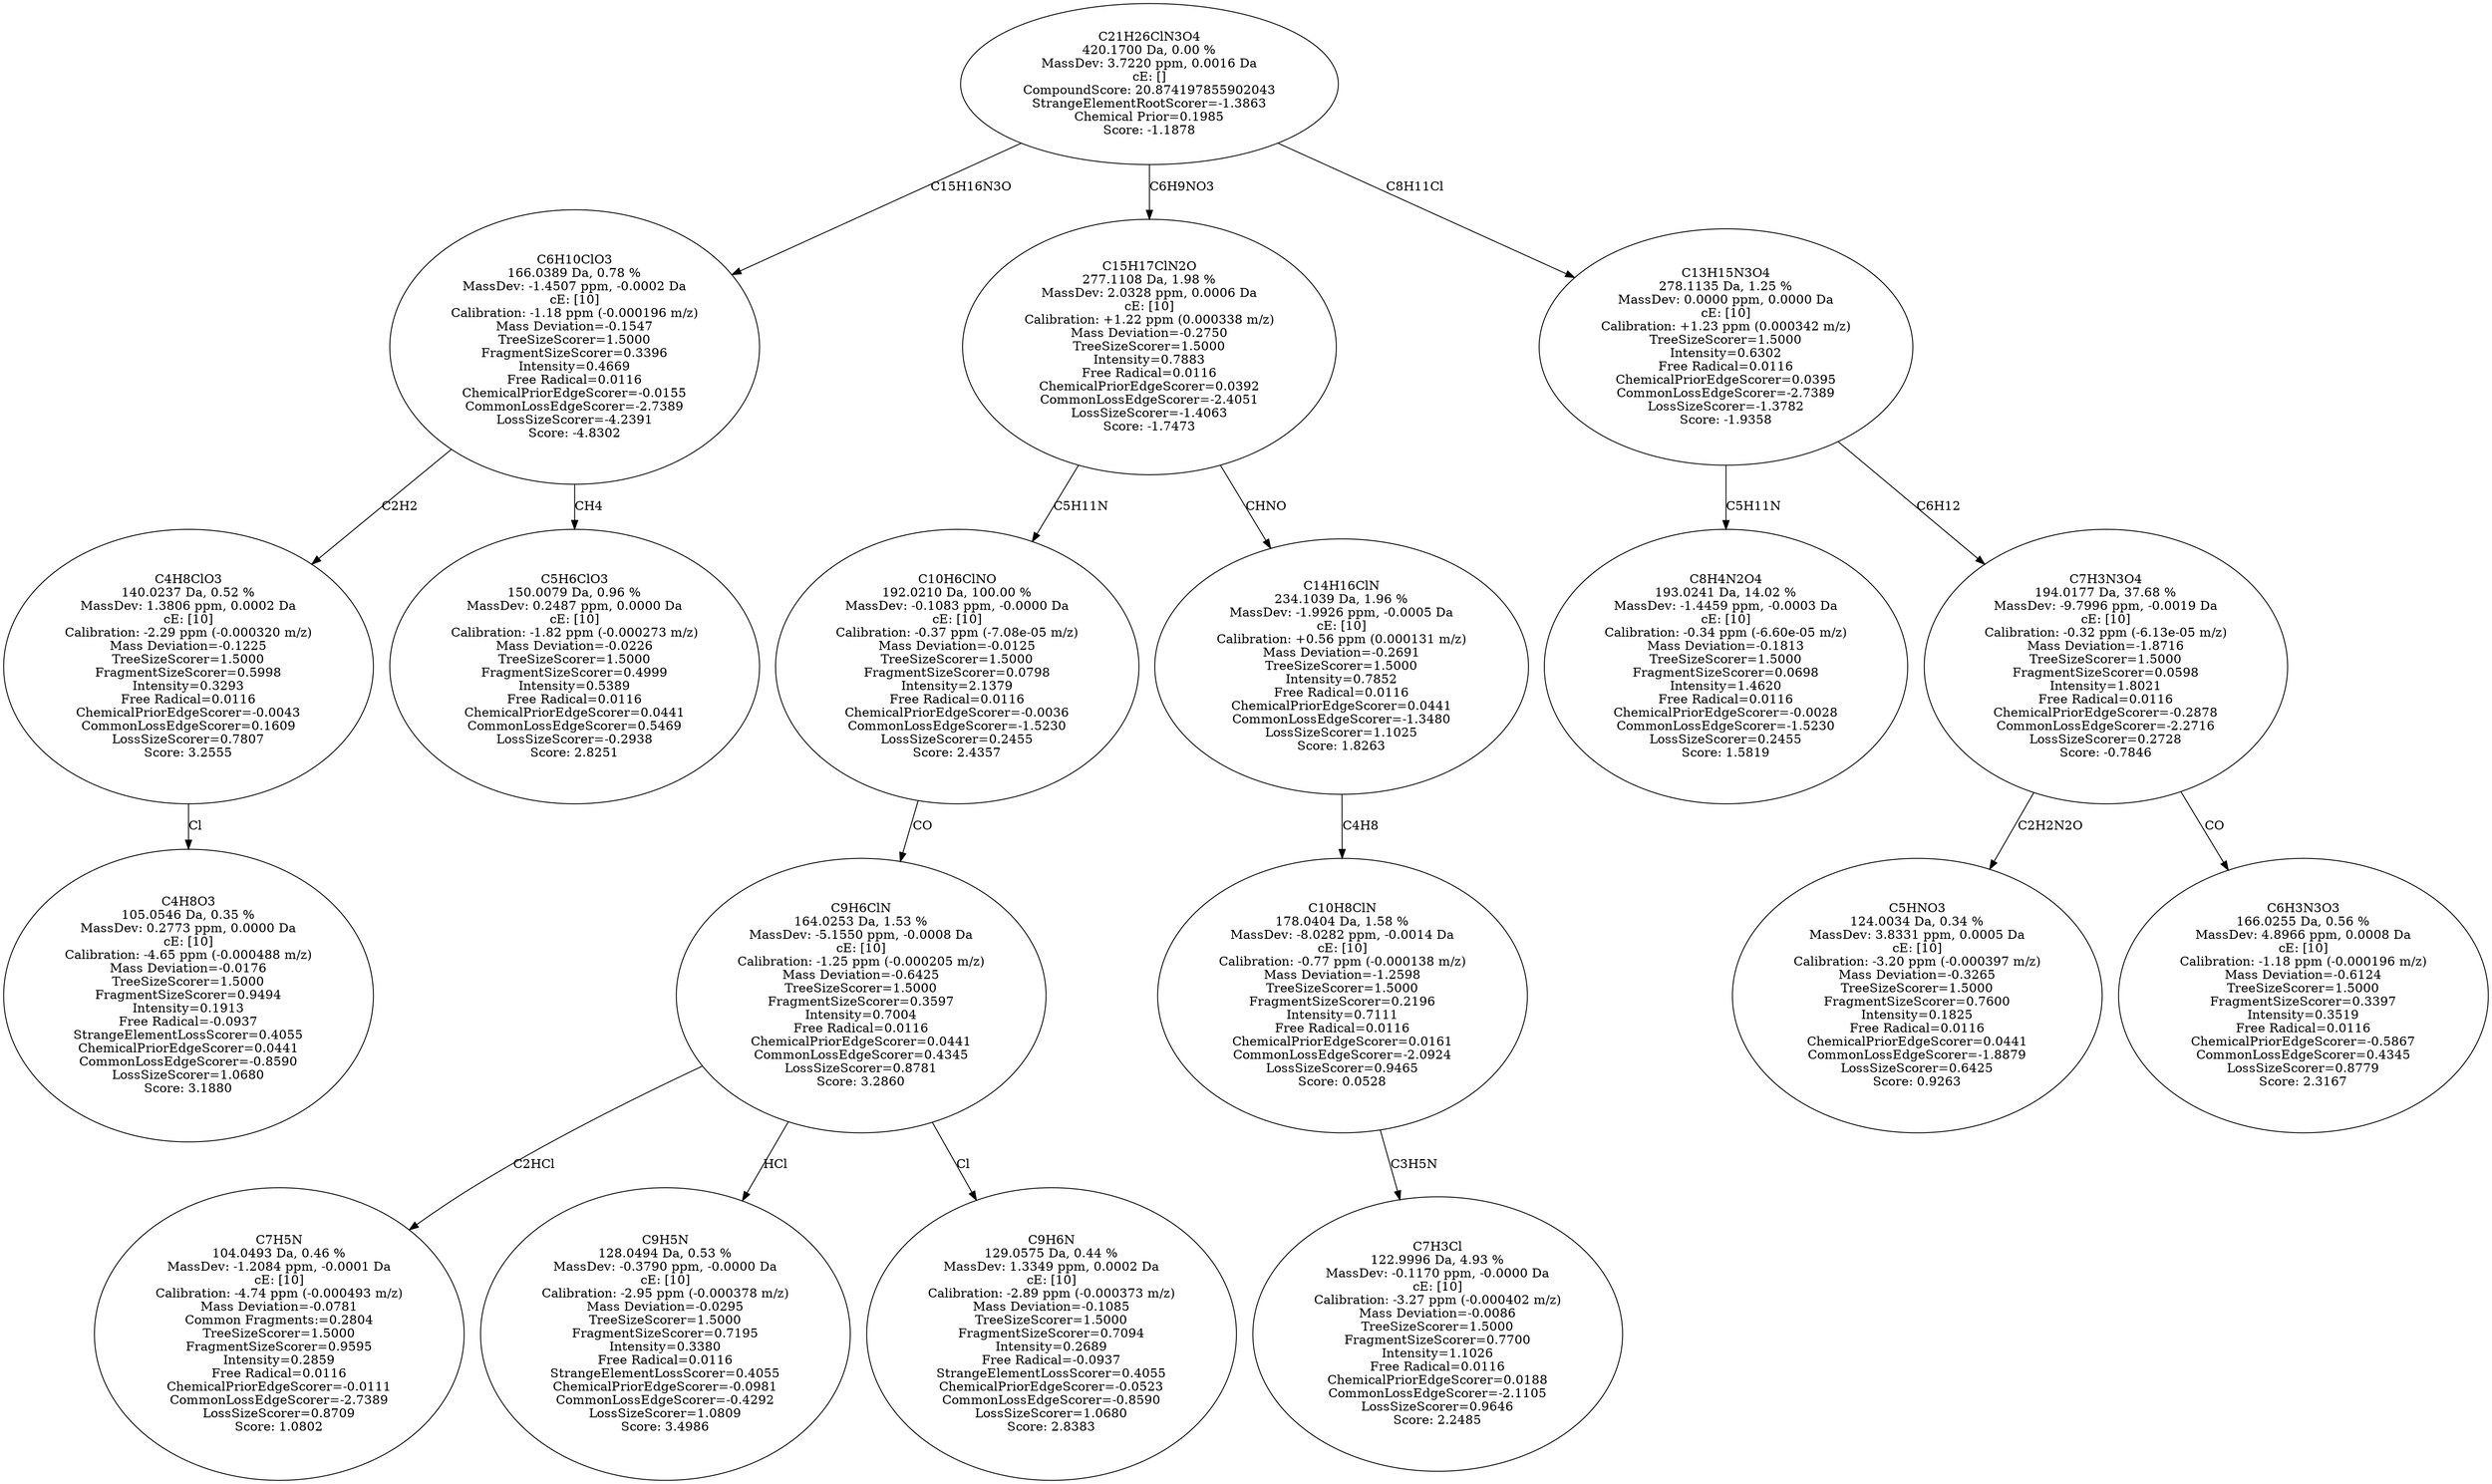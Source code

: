 strict digraph {
v1 [label="C4H8O3\n105.0546 Da, 0.35 %\nMassDev: 0.2773 ppm, 0.0000 Da\ncE: [10]\nCalibration: -4.65 ppm (-0.000488 m/z)\nMass Deviation=-0.0176\nTreeSizeScorer=1.5000\nFragmentSizeScorer=0.9494\nIntensity=0.1913\nFree Radical=-0.0937\nStrangeElementLossScorer=0.4055\nChemicalPriorEdgeScorer=0.0441\nCommonLossEdgeScorer=-0.8590\nLossSizeScorer=1.0680\nScore: 3.1880"];
v2 [label="C4H8ClO3\n140.0237 Da, 0.52 %\nMassDev: 1.3806 ppm, 0.0002 Da\ncE: [10]\nCalibration: -2.29 ppm (-0.000320 m/z)\nMass Deviation=-0.1225\nTreeSizeScorer=1.5000\nFragmentSizeScorer=0.5998\nIntensity=0.3293\nFree Radical=0.0116\nChemicalPriorEdgeScorer=-0.0043\nCommonLossEdgeScorer=0.1609\nLossSizeScorer=0.7807\nScore: 3.2555"];
v3 [label="C5H6ClO3\n150.0079 Da, 0.96 %\nMassDev: 0.2487 ppm, 0.0000 Da\ncE: [10]\nCalibration: -1.82 ppm (-0.000273 m/z)\nMass Deviation=-0.0226\nTreeSizeScorer=1.5000\nFragmentSizeScorer=0.4999\nIntensity=0.5389\nFree Radical=0.0116\nChemicalPriorEdgeScorer=0.0441\nCommonLossEdgeScorer=0.5469\nLossSizeScorer=-0.2938\nScore: 2.8251"];
v4 [label="C6H10ClO3\n166.0389 Da, 0.78 %\nMassDev: -1.4507 ppm, -0.0002 Da\ncE: [10]\nCalibration: -1.18 ppm (-0.000196 m/z)\nMass Deviation=-0.1547\nTreeSizeScorer=1.5000\nFragmentSizeScorer=0.3396\nIntensity=0.4669\nFree Radical=0.0116\nChemicalPriorEdgeScorer=-0.0155\nCommonLossEdgeScorer=-2.7389\nLossSizeScorer=-4.2391\nScore: -4.8302"];
v5 [label="C7H5N\n104.0493 Da, 0.46 %\nMassDev: -1.2084 ppm, -0.0001 Da\ncE: [10]\nCalibration: -4.74 ppm (-0.000493 m/z)\nMass Deviation=-0.0781\nCommon Fragments:=0.2804\nTreeSizeScorer=1.5000\nFragmentSizeScorer=0.9595\nIntensity=0.2859\nFree Radical=0.0116\nChemicalPriorEdgeScorer=-0.0111\nCommonLossEdgeScorer=-2.7389\nLossSizeScorer=0.8709\nScore: 1.0802"];
v6 [label="C9H5N\n128.0494 Da, 0.53 %\nMassDev: -0.3790 ppm, -0.0000 Da\ncE: [10]\nCalibration: -2.95 ppm (-0.000378 m/z)\nMass Deviation=-0.0295\nTreeSizeScorer=1.5000\nFragmentSizeScorer=0.7195\nIntensity=0.3380\nFree Radical=0.0116\nStrangeElementLossScorer=0.4055\nChemicalPriorEdgeScorer=-0.0981\nCommonLossEdgeScorer=-0.4292\nLossSizeScorer=1.0809\nScore: 3.4986"];
v7 [label="C9H6N\n129.0575 Da, 0.44 %\nMassDev: 1.3349 ppm, 0.0002 Da\ncE: [10]\nCalibration: -2.89 ppm (-0.000373 m/z)\nMass Deviation=-0.1085\nTreeSizeScorer=1.5000\nFragmentSizeScorer=0.7094\nIntensity=0.2689\nFree Radical=-0.0937\nStrangeElementLossScorer=0.4055\nChemicalPriorEdgeScorer=-0.0523\nCommonLossEdgeScorer=-0.8590\nLossSizeScorer=1.0680\nScore: 2.8383"];
v8 [label="C9H6ClN\n164.0253 Da, 1.53 %\nMassDev: -5.1550 ppm, -0.0008 Da\ncE: [10]\nCalibration: -1.25 ppm (-0.000205 m/z)\nMass Deviation=-0.6425\nTreeSizeScorer=1.5000\nFragmentSizeScorer=0.3597\nIntensity=0.7004\nFree Radical=0.0116\nChemicalPriorEdgeScorer=0.0441\nCommonLossEdgeScorer=0.4345\nLossSizeScorer=0.8781\nScore: 3.2860"];
v9 [label="C10H6ClNO\n192.0210 Da, 100.00 %\nMassDev: -0.1083 ppm, -0.0000 Da\ncE: [10]\nCalibration: -0.37 ppm (-7.08e-05 m/z)\nMass Deviation=-0.0125\nTreeSizeScorer=1.5000\nFragmentSizeScorer=0.0798\nIntensity=2.1379\nFree Radical=0.0116\nChemicalPriorEdgeScorer=-0.0036\nCommonLossEdgeScorer=-1.5230\nLossSizeScorer=0.2455\nScore: 2.4357"];
v10 [label="C7H3Cl\n122.9996 Da, 4.93 %\nMassDev: -0.1170 ppm, -0.0000 Da\ncE: [10]\nCalibration: -3.27 ppm (-0.000402 m/z)\nMass Deviation=-0.0086\nTreeSizeScorer=1.5000\nFragmentSizeScorer=0.7700\nIntensity=1.1026\nFree Radical=0.0116\nChemicalPriorEdgeScorer=0.0188\nCommonLossEdgeScorer=-2.1105\nLossSizeScorer=0.9646\nScore: 2.2485"];
v11 [label="C10H8ClN\n178.0404 Da, 1.58 %\nMassDev: -8.0282 ppm, -0.0014 Da\ncE: [10]\nCalibration: -0.77 ppm (-0.000138 m/z)\nMass Deviation=-1.2598\nTreeSizeScorer=1.5000\nFragmentSizeScorer=0.2196\nIntensity=0.7111\nFree Radical=0.0116\nChemicalPriorEdgeScorer=0.0161\nCommonLossEdgeScorer=-2.0924\nLossSizeScorer=0.9465\nScore: 0.0528"];
v12 [label="C14H16ClN\n234.1039 Da, 1.96 %\nMassDev: -1.9926 ppm, -0.0005 Da\ncE: [10]\nCalibration: +0.56 ppm (0.000131 m/z)\nMass Deviation=-0.2691\nTreeSizeScorer=1.5000\nIntensity=0.7852\nFree Radical=0.0116\nChemicalPriorEdgeScorer=0.0441\nCommonLossEdgeScorer=-1.3480\nLossSizeScorer=1.1025\nScore: 1.8263"];
v13 [label="C15H17ClN2O\n277.1108 Da, 1.98 %\nMassDev: 2.0328 ppm, 0.0006 Da\ncE: [10]\nCalibration: +1.22 ppm (0.000338 m/z)\nMass Deviation=-0.2750\nTreeSizeScorer=1.5000\nIntensity=0.7883\nFree Radical=0.0116\nChemicalPriorEdgeScorer=0.0392\nCommonLossEdgeScorer=-2.4051\nLossSizeScorer=-1.4063\nScore: -1.7473"];
v14 [label="C8H4N2O4\n193.0241 Da, 14.02 %\nMassDev: -1.4459 ppm, -0.0003 Da\ncE: [10]\nCalibration: -0.34 ppm (-6.60e-05 m/z)\nMass Deviation=-0.1813\nTreeSizeScorer=1.5000\nFragmentSizeScorer=0.0698\nIntensity=1.4620\nFree Radical=0.0116\nChemicalPriorEdgeScorer=-0.0028\nCommonLossEdgeScorer=-1.5230\nLossSizeScorer=0.2455\nScore: 1.5819"];
v15 [label="C5HNO3\n124.0034 Da, 0.34 %\nMassDev: 3.8331 ppm, 0.0005 Da\ncE: [10]\nCalibration: -3.20 ppm (-0.000397 m/z)\nMass Deviation=-0.3265\nTreeSizeScorer=1.5000\nFragmentSizeScorer=0.7600\nIntensity=0.1825\nFree Radical=0.0116\nChemicalPriorEdgeScorer=0.0441\nCommonLossEdgeScorer=-1.8879\nLossSizeScorer=0.6425\nScore: 0.9263"];
v16 [label="C6H3N3O3\n166.0255 Da, 0.56 %\nMassDev: 4.8966 ppm, 0.0008 Da\ncE: [10]\nCalibration: -1.18 ppm (-0.000196 m/z)\nMass Deviation=-0.6124\nTreeSizeScorer=1.5000\nFragmentSizeScorer=0.3397\nIntensity=0.3519\nFree Radical=0.0116\nChemicalPriorEdgeScorer=-0.5867\nCommonLossEdgeScorer=0.4345\nLossSizeScorer=0.8779\nScore: 2.3167"];
v17 [label="C7H3N3O4\n194.0177 Da, 37.68 %\nMassDev: -9.7996 ppm, -0.0019 Da\ncE: [10]\nCalibration: -0.32 ppm (-6.13e-05 m/z)\nMass Deviation=-1.8716\nTreeSizeScorer=1.5000\nFragmentSizeScorer=0.0598\nIntensity=1.8021\nFree Radical=0.0116\nChemicalPriorEdgeScorer=-0.2878\nCommonLossEdgeScorer=-2.2716\nLossSizeScorer=0.2728\nScore: -0.7846"];
v18 [label="C13H15N3O4\n278.1135 Da, 1.25 %\nMassDev: 0.0000 ppm, 0.0000 Da\ncE: [10]\nCalibration: +1.23 ppm (0.000342 m/z)\nTreeSizeScorer=1.5000\nIntensity=0.6302\nFree Radical=0.0116\nChemicalPriorEdgeScorer=0.0395\nCommonLossEdgeScorer=-2.7389\nLossSizeScorer=-1.3782\nScore: -1.9358"];
v19 [label="C21H26ClN3O4\n420.1700 Da, 0.00 %\nMassDev: 3.7220 ppm, 0.0016 Da\ncE: []\nCompoundScore: 20.874197855902043\nStrangeElementRootScorer=-1.3863\nChemical Prior=0.1985\nScore: -1.1878"];
v2 -> v1 [label="Cl"];
v4 -> v2 [label="C2H2"];
v4 -> v3 [label="CH4"];
v19 -> v4 [label="C15H16N3O"];
v8 -> v5 [label="C2HCl"];
v8 -> v6 [label="HCl"];
v8 -> v7 [label="Cl"];
v9 -> v8 [label="CO"];
v13 -> v9 [label="C5H11N"];
v11 -> v10 [label="C3H5N"];
v12 -> v11 [label="C4H8"];
v13 -> v12 [label="CHNO"];
v19 -> v13 [label="C6H9NO3"];
v18 -> v14 [label="C5H11N"];
v17 -> v15 [label="C2H2N2O"];
v17 -> v16 [label="CO"];
v18 -> v17 [label="C6H12"];
v19 -> v18 [label="C8H11Cl"];
}